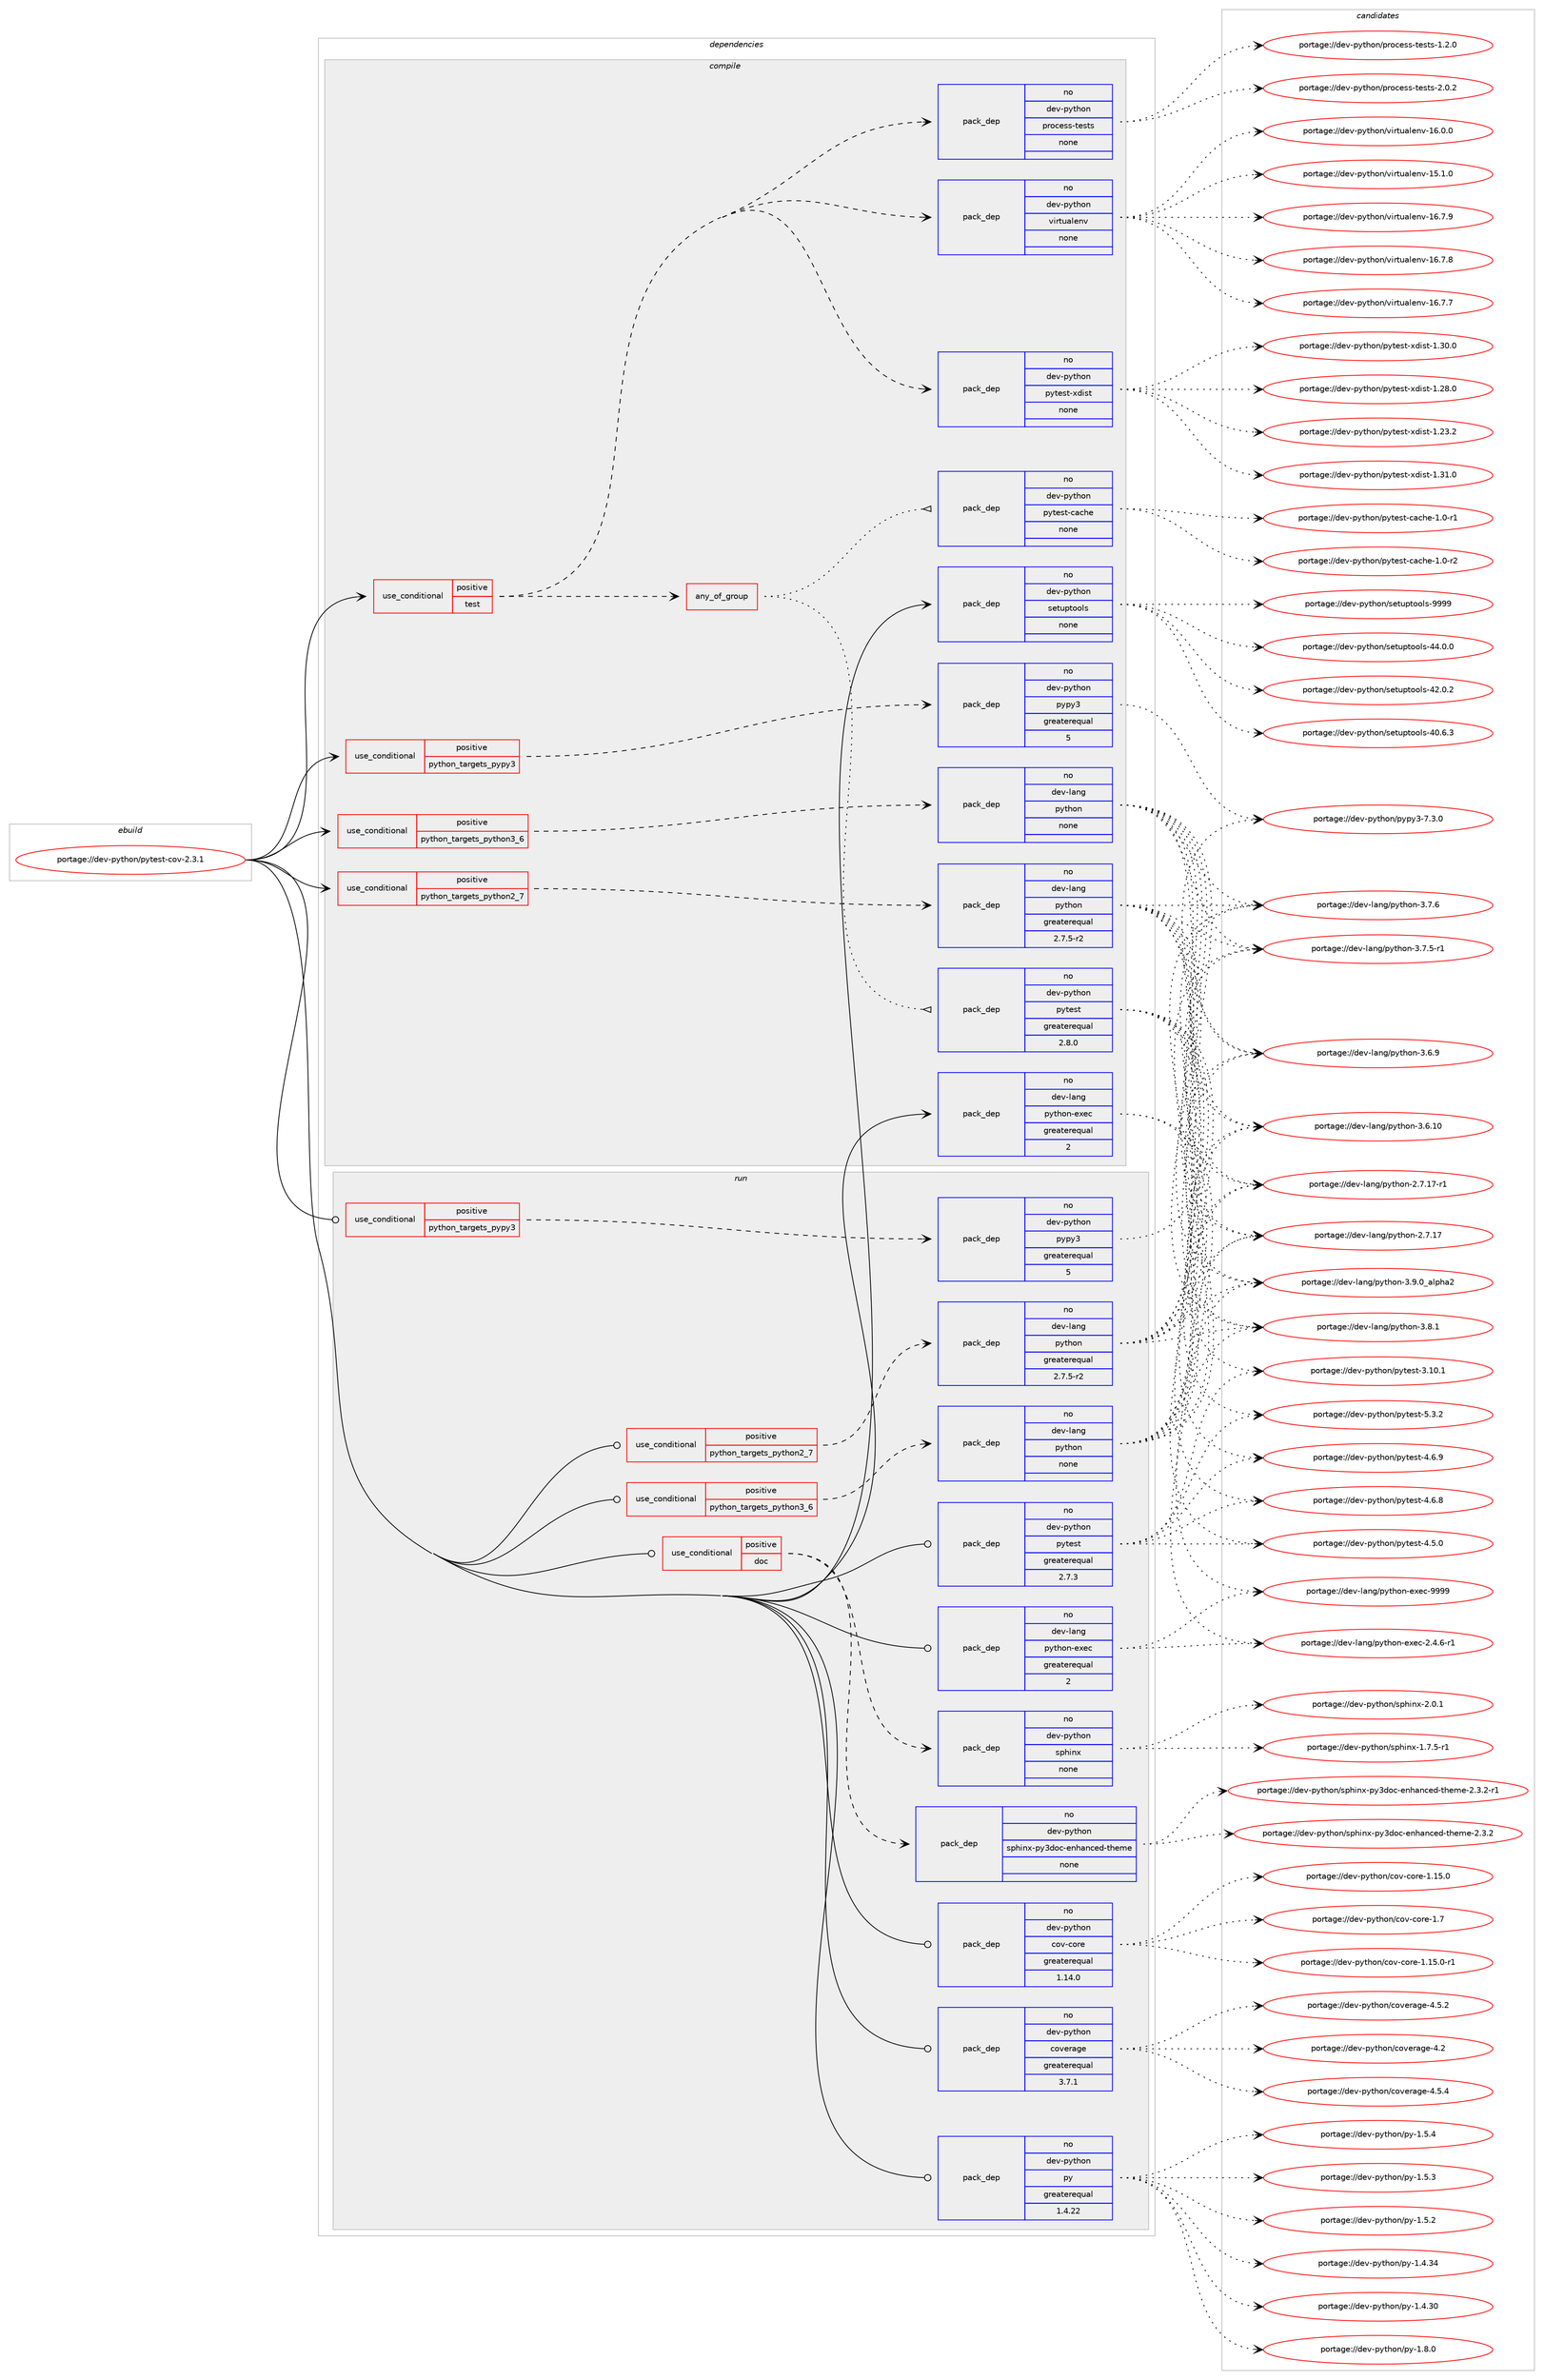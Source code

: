 digraph prolog {

# *************
# Graph options
# *************

newrank=true;
concentrate=true;
compound=true;
graph [rankdir=LR,fontname=Helvetica,fontsize=10,ranksep=1.5];#, ranksep=2.5, nodesep=0.2];
edge  [arrowhead=vee];
node  [fontname=Helvetica,fontsize=10];

# **********
# The ebuild
# **********

subgraph cluster_leftcol {
color=gray;
rank=same;
label=<<i>ebuild</i>>;
id [label="portage://dev-python/pytest-cov-2.3.1", color=red, width=4, href="../dev-python/pytest-cov-2.3.1.svg"];
}

# ****************
# The dependencies
# ****************

subgraph cluster_midcol {
color=gray;
label=<<i>dependencies</i>>;
subgraph cluster_compile {
fillcolor="#eeeeee";
style=filled;
label=<<i>compile</i>>;
subgraph cond108381 {
dependency434455 [label=<<TABLE BORDER="0" CELLBORDER="1" CELLSPACING="0" CELLPADDING="4"><TR><TD ROWSPAN="3" CELLPADDING="10">use_conditional</TD></TR><TR><TD>positive</TD></TR><TR><TD>python_targets_pypy3</TD></TR></TABLE>>, shape=none, color=red];
subgraph pack321153 {
dependency434456 [label=<<TABLE BORDER="0" CELLBORDER="1" CELLSPACING="0" CELLPADDING="4" WIDTH="220"><TR><TD ROWSPAN="6" CELLPADDING="30">pack_dep</TD></TR><TR><TD WIDTH="110">no</TD></TR><TR><TD>dev-python</TD></TR><TR><TD>pypy3</TD></TR><TR><TD>greaterequal</TD></TR><TR><TD>5</TD></TR></TABLE>>, shape=none, color=blue];
}
dependency434455:e -> dependency434456:w [weight=20,style="dashed",arrowhead="vee"];
}
id:e -> dependency434455:w [weight=20,style="solid",arrowhead="vee"];
subgraph cond108382 {
dependency434457 [label=<<TABLE BORDER="0" CELLBORDER="1" CELLSPACING="0" CELLPADDING="4"><TR><TD ROWSPAN="3" CELLPADDING="10">use_conditional</TD></TR><TR><TD>positive</TD></TR><TR><TD>python_targets_python2_7</TD></TR></TABLE>>, shape=none, color=red];
subgraph pack321154 {
dependency434458 [label=<<TABLE BORDER="0" CELLBORDER="1" CELLSPACING="0" CELLPADDING="4" WIDTH="220"><TR><TD ROWSPAN="6" CELLPADDING="30">pack_dep</TD></TR><TR><TD WIDTH="110">no</TD></TR><TR><TD>dev-lang</TD></TR><TR><TD>python</TD></TR><TR><TD>greaterequal</TD></TR><TR><TD>2.7.5-r2</TD></TR></TABLE>>, shape=none, color=blue];
}
dependency434457:e -> dependency434458:w [weight=20,style="dashed",arrowhead="vee"];
}
id:e -> dependency434457:w [weight=20,style="solid",arrowhead="vee"];
subgraph cond108383 {
dependency434459 [label=<<TABLE BORDER="0" CELLBORDER="1" CELLSPACING="0" CELLPADDING="4"><TR><TD ROWSPAN="3" CELLPADDING="10">use_conditional</TD></TR><TR><TD>positive</TD></TR><TR><TD>python_targets_python3_6</TD></TR></TABLE>>, shape=none, color=red];
subgraph pack321155 {
dependency434460 [label=<<TABLE BORDER="0" CELLBORDER="1" CELLSPACING="0" CELLPADDING="4" WIDTH="220"><TR><TD ROWSPAN="6" CELLPADDING="30">pack_dep</TD></TR><TR><TD WIDTH="110">no</TD></TR><TR><TD>dev-lang</TD></TR><TR><TD>python</TD></TR><TR><TD>none</TD></TR><TR><TD></TD></TR></TABLE>>, shape=none, color=blue];
}
dependency434459:e -> dependency434460:w [weight=20,style="dashed",arrowhead="vee"];
}
id:e -> dependency434459:w [weight=20,style="solid",arrowhead="vee"];
subgraph cond108384 {
dependency434461 [label=<<TABLE BORDER="0" CELLBORDER="1" CELLSPACING="0" CELLPADDING="4"><TR><TD ROWSPAN="3" CELLPADDING="10">use_conditional</TD></TR><TR><TD>positive</TD></TR><TR><TD>test</TD></TR></TABLE>>, shape=none, color=red];
subgraph pack321156 {
dependency434462 [label=<<TABLE BORDER="0" CELLBORDER="1" CELLSPACING="0" CELLPADDING="4" WIDTH="220"><TR><TD ROWSPAN="6" CELLPADDING="30">pack_dep</TD></TR><TR><TD WIDTH="110">no</TD></TR><TR><TD>dev-python</TD></TR><TR><TD>virtualenv</TD></TR><TR><TD>none</TD></TR><TR><TD></TD></TR></TABLE>>, shape=none, color=blue];
}
dependency434461:e -> dependency434462:w [weight=20,style="dashed",arrowhead="vee"];
subgraph pack321157 {
dependency434463 [label=<<TABLE BORDER="0" CELLBORDER="1" CELLSPACING="0" CELLPADDING="4" WIDTH="220"><TR><TD ROWSPAN="6" CELLPADDING="30">pack_dep</TD></TR><TR><TD WIDTH="110">no</TD></TR><TR><TD>dev-python</TD></TR><TR><TD>process-tests</TD></TR><TR><TD>none</TD></TR><TR><TD></TD></TR></TABLE>>, shape=none, color=blue];
}
dependency434461:e -> dependency434463:w [weight=20,style="dashed",arrowhead="vee"];
subgraph any4710 {
dependency434464 [label=<<TABLE BORDER="0" CELLBORDER="1" CELLSPACING="0" CELLPADDING="4"><TR><TD CELLPADDING="10">any_of_group</TD></TR></TABLE>>, shape=none, color=red];subgraph pack321158 {
dependency434465 [label=<<TABLE BORDER="0" CELLBORDER="1" CELLSPACING="0" CELLPADDING="4" WIDTH="220"><TR><TD ROWSPAN="6" CELLPADDING="30">pack_dep</TD></TR><TR><TD WIDTH="110">no</TD></TR><TR><TD>dev-python</TD></TR><TR><TD>pytest</TD></TR><TR><TD>greaterequal</TD></TR><TR><TD>2.8.0</TD></TR></TABLE>>, shape=none, color=blue];
}
dependency434464:e -> dependency434465:w [weight=20,style="dotted",arrowhead="oinv"];
subgraph pack321159 {
dependency434466 [label=<<TABLE BORDER="0" CELLBORDER="1" CELLSPACING="0" CELLPADDING="4" WIDTH="220"><TR><TD ROWSPAN="6" CELLPADDING="30">pack_dep</TD></TR><TR><TD WIDTH="110">no</TD></TR><TR><TD>dev-python</TD></TR><TR><TD>pytest-cache</TD></TR><TR><TD>none</TD></TR><TR><TD></TD></TR></TABLE>>, shape=none, color=blue];
}
dependency434464:e -> dependency434466:w [weight=20,style="dotted",arrowhead="oinv"];
}
dependency434461:e -> dependency434464:w [weight=20,style="dashed",arrowhead="vee"];
subgraph pack321160 {
dependency434467 [label=<<TABLE BORDER="0" CELLBORDER="1" CELLSPACING="0" CELLPADDING="4" WIDTH="220"><TR><TD ROWSPAN="6" CELLPADDING="30">pack_dep</TD></TR><TR><TD WIDTH="110">no</TD></TR><TR><TD>dev-python</TD></TR><TR><TD>pytest-xdist</TD></TR><TR><TD>none</TD></TR><TR><TD></TD></TR></TABLE>>, shape=none, color=blue];
}
dependency434461:e -> dependency434467:w [weight=20,style="dashed",arrowhead="vee"];
}
id:e -> dependency434461:w [weight=20,style="solid",arrowhead="vee"];
subgraph pack321161 {
dependency434468 [label=<<TABLE BORDER="0" CELLBORDER="1" CELLSPACING="0" CELLPADDING="4" WIDTH="220"><TR><TD ROWSPAN="6" CELLPADDING="30">pack_dep</TD></TR><TR><TD WIDTH="110">no</TD></TR><TR><TD>dev-lang</TD></TR><TR><TD>python-exec</TD></TR><TR><TD>greaterequal</TD></TR><TR><TD>2</TD></TR></TABLE>>, shape=none, color=blue];
}
id:e -> dependency434468:w [weight=20,style="solid",arrowhead="vee"];
subgraph pack321162 {
dependency434469 [label=<<TABLE BORDER="0" CELLBORDER="1" CELLSPACING="0" CELLPADDING="4" WIDTH="220"><TR><TD ROWSPAN="6" CELLPADDING="30">pack_dep</TD></TR><TR><TD WIDTH="110">no</TD></TR><TR><TD>dev-python</TD></TR><TR><TD>setuptools</TD></TR><TR><TD>none</TD></TR><TR><TD></TD></TR></TABLE>>, shape=none, color=blue];
}
id:e -> dependency434469:w [weight=20,style="solid",arrowhead="vee"];
}
subgraph cluster_compileandrun {
fillcolor="#eeeeee";
style=filled;
label=<<i>compile and run</i>>;
}
subgraph cluster_run {
fillcolor="#eeeeee";
style=filled;
label=<<i>run</i>>;
subgraph cond108385 {
dependency434470 [label=<<TABLE BORDER="0" CELLBORDER="1" CELLSPACING="0" CELLPADDING="4"><TR><TD ROWSPAN="3" CELLPADDING="10">use_conditional</TD></TR><TR><TD>positive</TD></TR><TR><TD>doc</TD></TR></TABLE>>, shape=none, color=red];
subgraph pack321163 {
dependency434471 [label=<<TABLE BORDER="0" CELLBORDER="1" CELLSPACING="0" CELLPADDING="4" WIDTH="220"><TR><TD ROWSPAN="6" CELLPADDING="30">pack_dep</TD></TR><TR><TD WIDTH="110">no</TD></TR><TR><TD>dev-python</TD></TR><TR><TD>sphinx</TD></TR><TR><TD>none</TD></TR><TR><TD></TD></TR></TABLE>>, shape=none, color=blue];
}
dependency434470:e -> dependency434471:w [weight=20,style="dashed",arrowhead="vee"];
subgraph pack321164 {
dependency434472 [label=<<TABLE BORDER="0" CELLBORDER="1" CELLSPACING="0" CELLPADDING="4" WIDTH="220"><TR><TD ROWSPAN="6" CELLPADDING="30">pack_dep</TD></TR><TR><TD WIDTH="110">no</TD></TR><TR><TD>dev-python</TD></TR><TR><TD>sphinx-py3doc-enhanced-theme</TD></TR><TR><TD>none</TD></TR><TR><TD></TD></TR></TABLE>>, shape=none, color=blue];
}
dependency434470:e -> dependency434472:w [weight=20,style="dashed",arrowhead="vee"];
}
id:e -> dependency434470:w [weight=20,style="solid",arrowhead="odot"];
subgraph cond108386 {
dependency434473 [label=<<TABLE BORDER="0" CELLBORDER="1" CELLSPACING="0" CELLPADDING="4"><TR><TD ROWSPAN="3" CELLPADDING="10">use_conditional</TD></TR><TR><TD>positive</TD></TR><TR><TD>python_targets_pypy3</TD></TR></TABLE>>, shape=none, color=red];
subgraph pack321165 {
dependency434474 [label=<<TABLE BORDER="0" CELLBORDER="1" CELLSPACING="0" CELLPADDING="4" WIDTH="220"><TR><TD ROWSPAN="6" CELLPADDING="30">pack_dep</TD></TR><TR><TD WIDTH="110">no</TD></TR><TR><TD>dev-python</TD></TR><TR><TD>pypy3</TD></TR><TR><TD>greaterequal</TD></TR><TR><TD>5</TD></TR></TABLE>>, shape=none, color=blue];
}
dependency434473:e -> dependency434474:w [weight=20,style="dashed",arrowhead="vee"];
}
id:e -> dependency434473:w [weight=20,style="solid",arrowhead="odot"];
subgraph cond108387 {
dependency434475 [label=<<TABLE BORDER="0" CELLBORDER="1" CELLSPACING="0" CELLPADDING="4"><TR><TD ROWSPAN="3" CELLPADDING="10">use_conditional</TD></TR><TR><TD>positive</TD></TR><TR><TD>python_targets_python2_7</TD></TR></TABLE>>, shape=none, color=red];
subgraph pack321166 {
dependency434476 [label=<<TABLE BORDER="0" CELLBORDER="1" CELLSPACING="0" CELLPADDING="4" WIDTH="220"><TR><TD ROWSPAN="6" CELLPADDING="30">pack_dep</TD></TR><TR><TD WIDTH="110">no</TD></TR><TR><TD>dev-lang</TD></TR><TR><TD>python</TD></TR><TR><TD>greaterequal</TD></TR><TR><TD>2.7.5-r2</TD></TR></TABLE>>, shape=none, color=blue];
}
dependency434475:e -> dependency434476:w [weight=20,style="dashed",arrowhead="vee"];
}
id:e -> dependency434475:w [weight=20,style="solid",arrowhead="odot"];
subgraph cond108388 {
dependency434477 [label=<<TABLE BORDER="0" CELLBORDER="1" CELLSPACING="0" CELLPADDING="4"><TR><TD ROWSPAN="3" CELLPADDING="10">use_conditional</TD></TR><TR><TD>positive</TD></TR><TR><TD>python_targets_python3_6</TD></TR></TABLE>>, shape=none, color=red];
subgraph pack321167 {
dependency434478 [label=<<TABLE BORDER="0" CELLBORDER="1" CELLSPACING="0" CELLPADDING="4" WIDTH="220"><TR><TD ROWSPAN="6" CELLPADDING="30">pack_dep</TD></TR><TR><TD WIDTH="110">no</TD></TR><TR><TD>dev-lang</TD></TR><TR><TD>python</TD></TR><TR><TD>none</TD></TR><TR><TD></TD></TR></TABLE>>, shape=none, color=blue];
}
dependency434477:e -> dependency434478:w [weight=20,style="dashed",arrowhead="vee"];
}
id:e -> dependency434477:w [weight=20,style="solid",arrowhead="odot"];
subgraph pack321168 {
dependency434479 [label=<<TABLE BORDER="0" CELLBORDER="1" CELLSPACING="0" CELLPADDING="4" WIDTH="220"><TR><TD ROWSPAN="6" CELLPADDING="30">pack_dep</TD></TR><TR><TD WIDTH="110">no</TD></TR><TR><TD>dev-lang</TD></TR><TR><TD>python-exec</TD></TR><TR><TD>greaterequal</TD></TR><TR><TD>2</TD></TR></TABLE>>, shape=none, color=blue];
}
id:e -> dependency434479:w [weight=20,style="solid",arrowhead="odot"];
subgraph pack321169 {
dependency434480 [label=<<TABLE BORDER="0" CELLBORDER="1" CELLSPACING="0" CELLPADDING="4" WIDTH="220"><TR><TD ROWSPAN="6" CELLPADDING="30">pack_dep</TD></TR><TR><TD WIDTH="110">no</TD></TR><TR><TD>dev-python</TD></TR><TR><TD>cov-core</TD></TR><TR><TD>greaterequal</TD></TR><TR><TD>1.14.0</TD></TR></TABLE>>, shape=none, color=blue];
}
id:e -> dependency434480:w [weight=20,style="solid",arrowhead="odot"];
subgraph pack321170 {
dependency434481 [label=<<TABLE BORDER="0" CELLBORDER="1" CELLSPACING="0" CELLPADDING="4" WIDTH="220"><TR><TD ROWSPAN="6" CELLPADDING="30">pack_dep</TD></TR><TR><TD WIDTH="110">no</TD></TR><TR><TD>dev-python</TD></TR><TR><TD>coverage</TD></TR><TR><TD>greaterequal</TD></TR><TR><TD>3.7.1</TD></TR></TABLE>>, shape=none, color=blue];
}
id:e -> dependency434481:w [weight=20,style="solid",arrowhead="odot"];
subgraph pack321171 {
dependency434482 [label=<<TABLE BORDER="0" CELLBORDER="1" CELLSPACING="0" CELLPADDING="4" WIDTH="220"><TR><TD ROWSPAN="6" CELLPADDING="30">pack_dep</TD></TR><TR><TD WIDTH="110">no</TD></TR><TR><TD>dev-python</TD></TR><TR><TD>py</TD></TR><TR><TD>greaterequal</TD></TR><TR><TD>1.4.22</TD></TR></TABLE>>, shape=none, color=blue];
}
id:e -> dependency434482:w [weight=20,style="solid",arrowhead="odot"];
subgraph pack321172 {
dependency434483 [label=<<TABLE BORDER="0" CELLBORDER="1" CELLSPACING="0" CELLPADDING="4" WIDTH="220"><TR><TD ROWSPAN="6" CELLPADDING="30">pack_dep</TD></TR><TR><TD WIDTH="110">no</TD></TR><TR><TD>dev-python</TD></TR><TR><TD>pytest</TD></TR><TR><TD>greaterequal</TD></TR><TR><TD>2.7.3</TD></TR></TABLE>>, shape=none, color=blue];
}
id:e -> dependency434483:w [weight=20,style="solid",arrowhead="odot"];
}
}

# **************
# The candidates
# **************

subgraph cluster_choices {
rank=same;
color=gray;
label=<<i>candidates</i>>;

subgraph choice321153 {
color=black;
nodesep=1;
choice100101118451121211161041111104711212111212151455546514648 [label="portage://dev-python/pypy3-7.3.0", color=red, width=4,href="../dev-python/pypy3-7.3.0.svg"];
dependency434456:e -> choice100101118451121211161041111104711212111212151455546514648:w [style=dotted,weight="100"];
}
subgraph choice321154 {
color=black;
nodesep=1;
choice10010111845108971101034711212111610411111045514657464895971081121049750 [label="portage://dev-lang/python-3.9.0_alpha2", color=red, width=4,href="../dev-lang/python-3.9.0_alpha2.svg"];
choice100101118451089711010347112121116104111110455146564649 [label="portage://dev-lang/python-3.8.1", color=red, width=4,href="../dev-lang/python-3.8.1.svg"];
choice100101118451089711010347112121116104111110455146554654 [label="portage://dev-lang/python-3.7.6", color=red, width=4,href="../dev-lang/python-3.7.6.svg"];
choice1001011184510897110103471121211161041111104551465546534511449 [label="portage://dev-lang/python-3.7.5-r1", color=red, width=4,href="../dev-lang/python-3.7.5-r1.svg"];
choice100101118451089711010347112121116104111110455146544657 [label="portage://dev-lang/python-3.6.9", color=red, width=4,href="../dev-lang/python-3.6.9.svg"];
choice10010111845108971101034711212111610411111045514654464948 [label="portage://dev-lang/python-3.6.10", color=red, width=4,href="../dev-lang/python-3.6.10.svg"];
choice100101118451089711010347112121116104111110455046554649554511449 [label="portage://dev-lang/python-2.7.17-r1", color=red, width=4,href="../dev-lang/python-2.7.17-r1.svg"];
choice10010111845108971101034711212111610411111045504655464955 [label="portage://dev-lang/python-2.7.17", color=red, width=4,href="../dev-lang/python-2.7.17.svg"];
dependency434458:e -> choice10010111845108971101034711212111610411111045514657464895971081121049750:w [style=dotted,weight="100"];
dependency434458:e -> choice100101118451089711010347112121116104111110455146564649:w [style=dotted,weight="100"];
dependency434458:e -> choice100101118451089711010347112121116104111110455146554654:w [style=dotted,weight="100"];
dependency434458:e -> choice1001011184510897110103471121211161041111104551465546534511449:w [style=dotted,weight="100"];
dependency434458:e -> choice100101118451089711010347112121116104111110455146544657:w [style=dotted,weight="100"];
dependency434458:e -> choice10010111845108971101034711212111610411111045514654464948:w [style=dotted,weight="100"];
dependency434458:e -> choice100101118451089711010347112121116104111110455046554649554511449:w [style=dotted,weight="100"];
dependency434458:e -> choice10010111845108971101034711212111610411111045504655464955:w [style=dotted,weight="100"];
}
subgraph choice321155 {
color=black;
nodesep=1;
choice10010111845108971101034711212111610411111045514657464895971081121049750 [label="portage://dev-lang/python-3.9.0_alpha2", color=red, width=4,href="../dev-lang/python-3.9.0_alpha2.svg"];
choice100101118451089711010347112121116104111110455146564649 [label="portage://dev-lang/python-3.8.1", color=red, width=4,href="../dev-lang/python-3.8.1.svg"];
choice100101118451089711010347112121116104111110455146554654 [label="portage://dev-lang/python-3.7.6", color=red, width=4,href="../dev-lang/python-3.7.6.svg"];
choice1001011184510897110103471121211161041111104551465546534511449 [label="portage://dev-lang/python-3.7.5-r1", color=red, width=4,href="../dev-lang/python-3.7.5-r1.svg"];
choice100101118451089711010347112121116104111110455146544657 [label="portage://dev-lang/python-3.6.9", color=red, width=4,href="../dev-lang/python-3.6.9.svg"];
choice10010111845108971101034711212111610411111045514654464948 [label="portage://dev-lang/python-3.6.10", color=red, width=4,href="../dev-lang/python-3.6.10.svg"];
choice100101118451089711010347112121116104111110455046554649554511449 [label="portage://dev-lang/python-2.7.17-r1", color=red, width=4,href="../dev-lang/python-2.7.17-r1.svg"];
choice10010111845108971101034711212111610411111045504655464955 [label="portage://dev-lang/python-2.7.17", color=red, width=4,href="../dev-lang/python-2.7.17.svg"];
dependency434460:e -> choice10010111845108971101034711212111610411111045514657464895971081121049750:w [style=dotted,weight="100"];
dependency434460:e -> choice100101118451089711010347112121116104111110455146564649:w [style=dotted,weight="100"];
dependency434460:e -> choice100101118451089711010347112121116104111110455146554654:w [style=dotted,weight="100"];
dependency434460:e -> choice1001011184510897110103471121211161041111104551465546534511449:w [style=dotted,weight="100"];
dependency434460:e -> choice100101118451089711010347112121116104111110455146544657:w [style=dotted,weight="100"];
dependency434460:e -> choice10010111845108971101034711212111610411111045514654464948:w [style=dotted,weight="100"];
dependency434460:e -> choice100101118451089711010347112121116104111110455046554649554511449:w [style=dotted,weight="100"];
dependency434460:e -> choice10010111845108971101034711212111610411111045504655464955:w [style=dotted,weight="100"];
}
subgraph choice321156 {
color=black;
nodesep=1;
choice10010111845112121116104111110471181051141161179710810111011845495446554657 [label="portage://dev-python/virtualenv-16.7.9", color=red, width=4,href="../dev-python/virtualenv-16.7.9.svg"];
choice10010111845112121116104111110471181051141161179710810111011845495446554656 [label="portage://dev-python/virtualenv-16.7.8", color=red, width=4,href="../dev-python/virtualenv-16.7.8.svg"];
choice10010111845112121116104111110471181051141161179710810111011845495446554655 [label="portage://dev-python/virtualenv-16.7.7", color=red, width=4,href="../dev-python/virtualenv-16.7.7.svg"];
choice10010111845112121116104111110471181051141161179710810111011845495446484648 [label="portage://dev-python/virtualenv-16.0.0", color=red, width=4,href="../dev-python/virtualenv-16.0.0.svg"];
choice10010111845112121116104111110471181051141161179710810111011845495346494648 [label="portage://dev-python/virtualenv-15.1.0", color=red, width=4,href="../dev-python/virtualenv-15.1.0.svg"];
dependency434462:e -> choice10010111845112121116104111110471181051141161179710810111011845495446554657:w [style=dotted,weight="100"];
dependency434462:e -> choice10010111845112121116104111110471181051141161179710810111011845495446554656:w [style=dotted,weight="100"];
dependency434462:e -> choice10010111845112121116104111110471181051141161179710810111011845495446554655:w [style=dotted,weight="100"];
dependency434462:e -> choice10010111845112121116104111110471181051141161179710810111011845495446484648:w [style=dotted,weight="100"];
dependency434462:e -> choice10010111845112121116104111110471181051141161179710810111011845495346494648:w [style=dotted,weight="100"];
}
subgraph choice321157 {
color=black;
nodesep=1;
choice10010111845112121116104111110471121141119910111511545116101115116115455046484650 [label="portage://dev-python/process-tests-2.0.2", color=red, width=4,href="../dev-python/process-tests-2.0.2.svg"];
choice10010111845112121116104111110471121141119910111511545116101115116115454946504648 [label="portage://dev-python/process-tests-1.2.0", color=red, width=4,href="../dev-python/process-tests-1.2.0.svg"];
dependency434463:e -> choice10010111845112121116104111110471121141119910111511545116101115116115455046484650:w [style=dotted,weight="100"];
dependency434463:e -> choice10010111845112121116104111110471121141119910111511545116101115116115454946504648:w [style=dotted,weight="100"];
}
subgraph choice321158 {
color=black;
nodesep=1;
choice1001011184511212111610411111047112121116101115116455346514650 [label="portage://dev-python/pytest-5.3.2", color=red, width=4,href="../dev-python/pytest-5.3.2.svg"];
choice1001011184511212111610411111047112121116101115116455246544657 [label="portage://dev-python/pytest-4.6.9", color=red, width=4,href="../dev-python/pytest-4.6.9.svg"];
choice1001011184511212111610411111047112121116101115116455246544656 [label="portage://dev-python/pytest-4.6.8", color=red, width=4,href="../dev-python/pytest-4.6.8.svg"];
choice1001011184511212111610411111047112121116101115116455246534648 [label="portage://dev-python/pytest-4.5.0", color=red, width=4,href="../dev-python/pytest-4.5.0.svg"];
choice100101118451121211161041111104711212111610111511645514649484649 [label="portage://dev-python/pytest-3.10.1", color=red, width=4,href="../dev-python/pytest-3.10.1.svg"];
dependency434465:e -> choice1001011184511212111610411111047112121116101115116455346514650:w [style=dotted,weight="100"];
dependency434465:e -> choice1001011184511212111610411111047112121116101115116455246544657:w [style=dotted,weight="100"];
dependency434465:e -> choice1001011184511212111610411111047112121116101115116455246544656:w [style=dotted,weight="100"];
dependency434465:e -> choice1001011184511212111610411111047112121116101115116455246534648:w [style=dotted,weight="100"];
dependency434465:e -> choice100101118451121211161041111104711212111610111511645514649484649:w [style=dotted,weight="100"];
}
subgraph choice321159 {
color=black;
nodesep=1;
choice100101118451121211161041111104711212111610111511645999799104101454946484511450 [label="portage://dev-python/pytest-cache-1.0-r2", color=red, width=4,href="../dev-python/pytest-cache-1.0-r2.svg"];
choice100101118451121211161041111104711212111610111511645999799104101454946484511449 [label="portage://dev-python/pytest-cache-1.0-r1", color=red, width=4,href="../dev-python/pytest-cache-1.0-r1.svg"];
dependency434466:e -> choice100101118451121211161041111104711212111610111511645999799104101454946484511450:w [style=dotted,weight="100"];
dependency434466:e -> choice100101118451121211161041111104711212111610111511645999799104101454946484511449:w [style=dotted,weight="100"];
}
subgraph choice321160 {
color=black;
nodesep=1;
choice10010111845112121116104111110471121211161011151164512010010511511645494651494648 [label="portage://dev-python/pytest-xdist-1.31.0", color=red, width=4,href="../dev-python/pytest-xdist-1.31.0.svg"];
choice10010111845112121116104111110471121211161011151164512010010511511645494651484648 [label="portage://dev-python/pytest-xdist-1.30.0", color=red, width=4,href="../dev-python/pytest-xdist-1.30.0.svg"];
choice10010111845112121116104111110471121211161011151164512010010511511645494650564648 [label="portage://dev-python/pytest-xdist-1.28.0", color=red, width=4,href="../dev-python/pytest-xdist-1.28.0.svg"];
choice10010111845112121116104111110471121211161011151164512010010511511645494650514650 [label="portage://dev-python/pytest-xdist-1.23.2", color=red, width=4,href="../dev-python/pytest-xdist-1.23.2.svg"];
dependency434467:e -> choice10010111845112121116104111110471121211161011151164512010010511511645494651494648:w [style=dotted,weight="100"];
dependency434467:e -> choice10010111845112121116104111110471121211161011151164512010010511511645494651484648:w [style=dotted,weight="100"];
dependency434467:e -> choice10010111845112121116104111110471121211161011151164512010010511511645494650564648:w [style=dotted,weight="100"];
dependency434467:e -> choice10010111845112121116104111110471121211161011151164512010010511511645494650514650:w [style=dotted,weight="100"];
}
subgraph choice321161 {
color=black;
nodesep=1;
choice10010111845108971101034711212111610411111045101120101994557575757 [label="portage://dev-lang/python-exec-9999", color=red, width=4,href="../dev-lang/python-exec-9999.svg"];
choice10010111845108971101034711212111610411111045101120101994550465246544511449 [label="portage://dev-lang/python-exec-2.4.6-r1", color=red, width=4,href="../dev-lang/python-exec-2.4.6-r1.svg"];
dependency434468:e -> choice10010111845108971101034711212111610411111045101120101994557575757:w [style=dotted,weight="100"];
dependency434468:e -> choice10010111845108971101034711212111610411111045101120101994550465246544511449:w [style=dotted,weight="100"];
}
subgraph choice321162 {
color=black;
nodesep=1;
choice10010111845112121116104111110471151011161171121161111111081154557575757 [label="portage://dev-python/setuptools-9999", color=red, width=4,href="../dev-python/setuptools-9999.svg"];
choice100101118451121211161041111104711510111611711211611111110811545525246484648 [label="portage://dev-python/setuptools-44.0.0", color=red, width=4,href="../dev-python/setuptools-44.0.0.svg"];
choice100101118451121211161041111104711510111611711211611111110811545525046484650 [label="portage://dev-python/setuptools-42.0.2", color=red, width=4,href="../dev-python/setuptools-42.0.2.svg"];
choice100101118451121211161041111104711510111611711211611111110811545524846544651 [label="portage://dev-python/setuptools-40.6.3", color=red, width=4,href="../dev-python/setuptools-40.6.3.svg"];
dependency434469:e -> choice10010111845112121116104111110471151011161171121161111111081154557575757:w [style=dotted,weight="100"];
dependency434469:e -> choice100101118451121211161041111104711510111611711211611111110811545525246484648:w [style=dotted,weight="100"];
dependency434469:e -> choice100101118451121211161041111104711510111611711211611111110811545525046484650:w [style=dotted,weight="100"];
dependency434469:e -> choice100101118451121211161041111104711510111611711211611111110811545524846544651:w [style=dotted,weight="100"];
}
subgraph choice321163 {
color=black;
nodesep=1;
choice1001011184511212111610411111047115112104105110120455046484649 [label="portage://dev-python/sphinx-2.0.1", color=red, width=4,href="../dev-python/sphinx-2.0.1.svg"];
choice10010111845112121116104111110471151121041051101204549465546534511449 [label="portage://dev-python/sphinx-1.7.5-r1", color=red, width=4,href="../dev-python/sphinx-1.7.5-r1.svg"];
dependency434471:e -> choice1001011184511212111610411111047115112104105110120455046484649:w [style=dotted,weight="100"];
dependency434471:e -> choice10010111845112121116104111110471151121041051101204549465546534511449:w [style=dotted,weight="100"];
}
subgraph choice321164 {
color=black;
nodesep=1;
choice1001011184511212111610411111047115112104105110120451121215110011199451011101049711099101100451161041011091014550465146504511449 [label="portage://dev-python/sphinx-py3doc-enhanced-theme-2.3.2-r1", color=red, width=4,href="../dev-python/sphinx-py3doc-enhanced-theme-2.3.2-r1.svg"];
choice100101118451121211161041111104711511210410511012045112121511001119945101110104971109910110045116104101109101455046514650 [label="portage://dev-python/sphinx-py3doc-enhanced-theme-2.3.2", color=red, width=4,href="../dev-python/sphinx-py3doc-enhanced-theme-2.3.2.svg"];
dependency434472:e -> choice1001011184511212111610411111047115112104105110120451121215110011199451011101049711099101100451161041011091014550465146504511449:w [style=dotted,weight="100"];
dependency434472:e -> choice100101118451121211161041111104711511210410511012045112121511001119945101110104971109910110045116104101109101455046514650:w [style=dotted,weight="100"];
}
subgraph choice321165 {
color=black;
nodesep=1;
choice100101118451121211161041111104711212111212151455546514648 [label="portage://dev-python/pypy3-7.3.0", color=red, width=4,href="../dev-python/pypy3-7.3.0.svg"];
dependency434474:e -> choice100101118451121211161041111104711212111212151455546514648:w [style=dotted,weight="100"];
}
subgraph choice321166 {
color=black;
nodesep=1;
choice10010111845108971101034711212111610411111045514657464895971081121049750 [label="portage://dev-lang/python-3.9.0_alpha2", color=red, width=4,href="../dev-lang/python-3.9.0_alpha2.svg"];
choice100101118451089711010347112121116104111110455146564649 [label="portage://dev-lang/python-3.8.1", color=red, width=4,href="../dev-lang/python-3.8.1.svg"];
choice100101118451089711010347112121116104111110455146554654 [label="portage://dev-lang/python-3.7.6", color=red, width=4,href="../dev-lang/python-3.7.6.svg"];
choice1001011184510897110103471121211161041111104551465546534511449 [label="portage://dev-lang/python-3.7.5-r1", color=red, width=4,href="../dev-lang/python-3.7.5-r1.svg"];
choice100101118451089711010347112121116104111110455146544657 [label="portage://dev-lang/python-3.6.9", color=red, width=4,href="../dev-lang/python-3.6.9.svg"];
choice10010111845108971101034711212111610411111045514654464948 [label="portage://dev-lang/python-3.6.10", color=red, width=4,href="../dev-lang/python-3.6.10.svg"];
choice100101118451089711010347112121116104111110455046554649554511449 [label="portage://dev-lang/python-2.7.17-r1", color=red, width=4,href="../dev-lang/python-2.7.17-r1.svg"];
choice10010111845108971101034711212111610411111045504655464955 [label="portage://dev-lang/python-2.7.17", color=red, width=4,href="../dev-lang/python-2.7.17.svg"];
dependency434476:e -> choice10010111845108971101034711212111610411111045514657464895971081121049750:w [style=dotted,weight="100"];
dependency434476:e -> choice100101118451089711010347112121116104111110455146564649:w [style=dotted,weight="100"];
dependency434476:e -> choice100101118451089711010347112121116104111110455146554654:w [style=dotted,weight="100"];
dependency434476:e -> choice1001011184510897110103471121211161041111104551465546534511449:w [style=dotted,weight="100"];
dependency434476:e -> choice100101118451089711010347112121116104111110455146544657:w [style=dotted,weight="100"];
dependency434476:e -> choice10010111845108971101034711212111610411111045514654464948:w [style=dotted,weight="100"];
dependency434476:e -> choice100101118451089711010347112121116104111110455046554649554511449:w [style=dotted,weight="100"];
dependency434476:e -> choice10010111845108971101034711212111610411111045504655464955:w [style=dotted,weight="100"];
}
subgraph choice321167 {
color=black;
nodesep=1;
choice10010111845108971101034711212111610411111045514657464895971081121049750 [label="portage://dev-lang/python-3.9.0_alpha2", color=red, width=4,href="../dev-lang/python-3.9.0_alpha2.svg"];
choice100101118451089711010347112121116104111110455146564649 [label="portage://dev-lang/python-3.8.1", color=red, width=4,href="../dev-lang/python-3.8.1.svg"];
choice100101118451089711010347112121116104111110455146554654 [label="portage://dev-lang/python-3.7.6", color=red, width=4,href="../dev-lang/python-3.7.6.svg"];
choice1001011184510897110103471121211161041111104551465546534511449 [label="portage://dev-lang/python-3.7.5-r1", color=red, width=4,href="../dev-lang/python-3.7.5-r1.svg"];
choice100101118451089711010347112121116104111110455146544657 [label="portage://dev-lang/python-3.6.9", color=red, width=4,href="../dev-lang/python-3.6.9.svg"];
choice10010111845108971101034711212111610411111045514654464948 [label="portage://dev-lang/python-3.6.10", color=red, width=4,href="../dev-lang/python-3.6.10.svg"];
choice100101118451089711010347112121116104111110455046554649554511449 [label="portage://dev-lang/python-2.7.17-r1", color=red, width=4,href="../dev-lang/python-2.7.17-r1.svg"];
choice10010111845108971101034711212111610411111045504655464955 [label="portage://dev-lang/python-2.7.17", color=red, width=4,href="../dev-lang/python-2.7.17.svg"];
dependency434478:e -> choice10010111845108971101034711212111610411111045514657464895971081121049750:w [style=dotted,weight="100"];
dependency434478:e -> choice100101118451089711010347112121116104111110455146564649:w [style=dotted,weight="100"];
dependency434478:e -> choice100101118451089711010347112121116104111110455146554654:w [style=dotted,weight="100"];
dependency434478:e -> choice1001011184510897110103471121211161041111104551465546534511449:w [style=dotted,weight="100"];
dependency434478:e -> choice100101118451089711010347112121116104111110455146544657:w [style=dotted,weight="100"];
dependency434478:e -> choice10010111845108971101034711212111610411111045514654464948:w [style=dotted,weight="100"];
dependency434478:e -> choice100101118451089711010347112121116104111110455046554649554511449:w [style=dotted,weight="100"];
dependency434478:e -> choice10010111845108971101034711212111610411111045504655464955:w [style=dotted,weight="100"];
}
subgraph choice321168 {
color=black;
nodesep=1;
choice10010111845108971101034711212111610411111045101120101994557575757 [label="portage://dev-lang/python-exec-9999", color=red, width=4,href="../dev-lang/python-exec-9999.svg"];
choice10010111845108971101034711212111610411111045101120101994550465246544511449 [label="portage://dev-lang/python-exec-2.4.6-r1", color=red, width=4,href="../dev-lang/python-exec-2.4.6-r1.svg"];
dependency434479:e -> choice10010111845108971101034711212111610411111045101120101994557575757:w [style=dotted,weight="100"];
dependency434479:e -> choice10010111845108971101034711212111610411111045101120101994550465246544511449:w [style=dotted,weight="100"];
}
subgraph choice321169 {
color=black;
nodesep=1;
choice100101118451121211161041111104799111118459911111410145494655 [label="portage://dev-python/cov-core-1.7", color=red, width=4,href="../dev-python/cov-core-1.7.svg"];
choice1001011184511212111610411111047991111184599111114101454946495346484511449 [label="portage://dev-python/cov-core-1.15.0-r1", color=red, width=4,href="../dev-python/cov-core-1.15.0-r1.svg"];
choice100101118451121211161041111104799111118459911111410145494649534648 [label="portage://dev-python/cov-core-1.15.0", color=red, width=4,href="../dev-python/cov-core-1.15.0.svg"];
dependency434480:e -> choice100101118451121211161041111104799111118459911111410145494655:w [style=dotted,weight="100"];
dependency434480:e -> choice1001011184511212111610411111047991111184599111114101454946495346484511449:w [style=dotted,weight="100"];
dependency434480:e -> choice100101118451121211161041111104799111118459911111410145494649534648:w [style=dotted,weight="100"];
}
subgraph choice321170 {
color=black;
nodesep=1;
choice10010111845112121116104111110479911111810111497103101455246534652 [label="portage://dev-python/coverage-4.5.4", color=red, width=4,href="../dev-python/coverage-4.5.4.svg"];
choice10010111845112121116104111110479911111810111497103101455246534650 [label="portage://dev-python/coverage-4.5.2", color=red, width=4,href="../dev-python/coverage-4.5.2.svg"];
choice1001011184511212111610411111047991111181011149710310145524650 [label="portage://dev-python/coverage-4.2", color=red, width=4,href="../dev-python/coverage-4.2.svg"];
dependency434481:e -> choice10010111845112121116104111110479911111810111497103101455246534652:w [style=dotted,weight="100"];
dependency434481:e -> choice10010111845112121116104111110479911111810111497103101455246534650:w [style=dotted,weight="100"];
dependency434481:e -> choice1001011184511212111610411111047991111181011149710310145524650:w [style=dotted,weight="100"];
}
subgraph choice321171 {
color=black;
nodesep=1;
choice1001011184511212111610411111047112121454946564648 [label="portage://dev-python/py-1.8.0", color=red, width=4,href="../dev-python/py-1.8.0.svg"];
choice1001011184511212111610411111047112121454946534652 [label="portage://dev-python/py-1.5.4", color=red, width=4,href="../dev-python/py-1.5.4.svg"];
choice1001011184511212111610411111047112121454946534651 [label="portage://dev-python/py-1.5.3", color=red, width=4,href="../dev-python/py-1.5.3.svg"];
choice1001011184511212111610411111047112121454946534650 [label="portage://dev-python/py-1.5.2", color=red, width=4,href="../dev-python/py-1.5.2.svg"];
choice100101118451121211161041111104711212145494652465152 [label="portage://dev-python/py-1.4.34", color=red, width=4,href="../dev-python/py-1.4.34.svg"];
choice100101118451121211161041111104711212145494652465148 [label="portage://dev-python/py-1.4.30", color=red, width=4,href="../dev-python/py-1.4.30.svg"];
dependency434482:e -> choice1001011184511212111610411111047112121454946564648:w [style=dotted,weight="100"];
dependency434482:e -> choice1001011184511212111610411111047112121454946534652:w [style=dotted,weight="100"];
dependency434482:e -> choice1001011184511212111610411111047112121454946534651:w [style=dotted,weight="100"];
dependency434482:e -> choice1001011184511212111610411111047112121454946534650:w [style=dotted,weight="100"];
dependency434482:e -> choice100101118451121211161041111104711212145494652465152:w [style=dotted,weight="100"];
dependency434482:e -> choice100101118451121211161041111104711212145494652465148:w [style=dotted,weight="100"];
}
subgraph choice321172 {
color=black;
nodesep=1;
choice1001011184511212111610411111047112121116101115116455346514650 [label="portage://dev-python/pytest-5.3.2", color=red, width=4,href="../dev-python/pytest-5.3.2.svg"];
choice1001011184511212111610411111047112121116101115116455246544657 [label="portage://dev-python/pytest-4.6.9", color=red, width=4,href="../dev-python/pytest-4.6.9.svg"];
choice1001011184511212111610411111047112121116101115116455246544656 [label="portage://dev-python/pytest-4.6.8", color=red, width=4,href="../dev-python/pytest-4.6.8.svg"];
choice1001011184511212111610411111047112121116101115116455246534648 [label="portage://dev-python/pytest-4.5.0", color=red, width=4,href="../dev-python/pytest-4.5.0.svg"];
choice100101118451121211161041111104711212111610111511645514649484649 [label="portage://dev-python/pytest-3.10.1", color=red, width=4,href="../dev-python/pytest-3.10.1.svg"];
dependency434483:e -> choice1001011184511212111610411111047112121116101115116455346514650:w [style=dotted,weight="100"];
dependency434483:e -> choice1001011184511212111610411111047112121116101115116455246544657:w [style=dotted,weight="100"];
dependency434483:e -> choice1001011184511212111610411111047112121116101115116455246544656:w [style=dotted,weight="100"];
dependency434483:e -> choice1001011184511212111610411111047112121116101115116455246534648:w [style=dotted,weight="100"];
dependency434483:e -> choice100101118451121211161041111104711212111610111511645514649484649:w [style=dotted,weight="100"];
}
}

}
